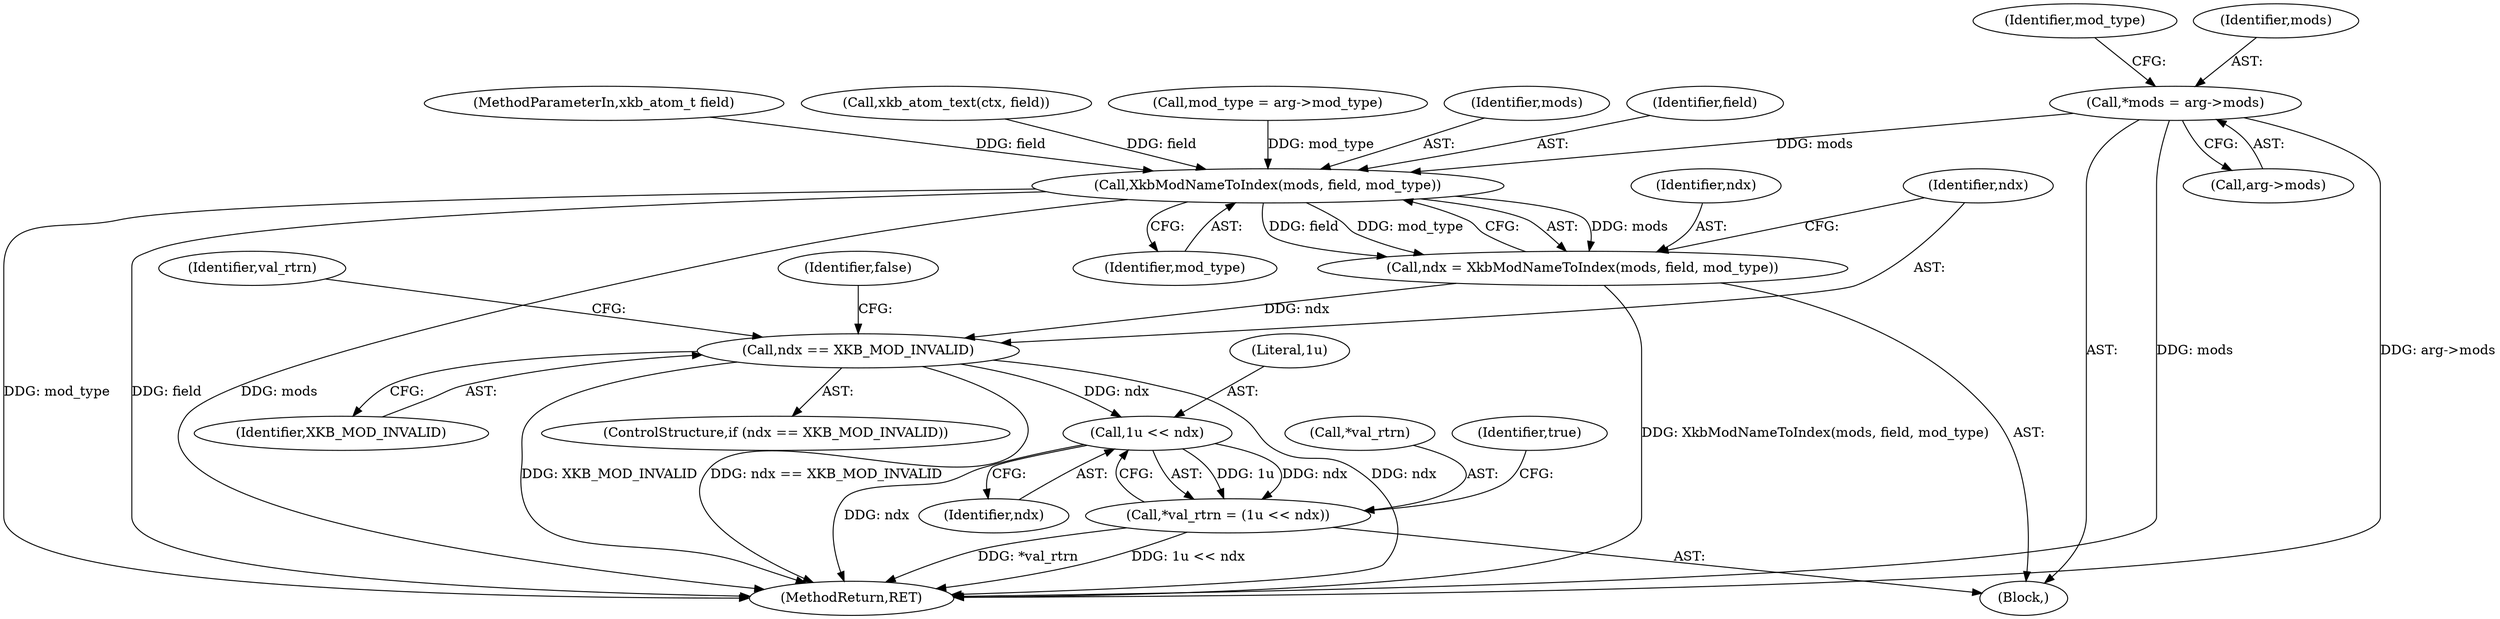 digraph "0_libxkbcommon_4e2ee9c3f6050d773f8bbe05bc0edb17f1ff8371@pointer" {
"1000114" [label="(Call,*mods = arg->mods)"];
"1000165" [label="(Call,XkbModNameToIndex(mods, field, mod_type))"];
"1000163" [label="(Call,ndx = XkbModNameToIndex(mods, field, mod_type))"];
"1000170" [label="(Call,ndx == XKB_MOD_INVALID)"];
"1000178" [label="(Call,1u << ndx)"];
"1000175" [label="(Call,*val_rtrn = (1u << ndx))"];
"1000121" [label="(Identifier,mod_type)"];
"1000179" [label="(Literal,1u)"];
"1000172" [label="(Identifier,XKB_MOD_INVALID)"];
"1000183" [label="(MethodReturn,RET)"];
"1000114" [label="(Call,*mods = arg->mods)"];
"1000178" [label="(Call,1u << ndx)"];
"1000106" [label="(Block,)"];
"1000177" [label="(Identifier,val_rtrn)"];
"1000103" [label="(MethodParameterIn,xkb_atom_t field)"];
"1000115" [label="(Identifier,mods)"];
"1000168" [label="(Identifier,mod_type)"];
"1000164" [label="(Identifier,ndx)"];
"1000180" [label="(Identifier,ndx)"];
"1000171" [label="(Identifier,ndx)"];
"1000169" [label="(ControlStructure,if (ndx == XKB_MOD_INVALID))"];
"1000116" [label="(Call,arg->mods)"];
"1000175" [label="(Call,*val_rtrn = (1u << ndx))"];
"1000176" [label="(Call,*val_rtrn)"];
"1000174" [label="(Identifier,false)"];
"1000133" [label="(Call,xkb_atom_text(ctx, field))"];
"1000120" [label="(Call,mod_type = arg->mod_type)"];
"1000163" [label="(Call,ndx = XkbModNameToIndex(mods, field, mod_type))"];
"1000182" [label="(Identifier,true)"];
"1000166" [label="(Identifier,mods)"];
"1000165" [label="(Call,XkbModNameToIndex(mods, field, mod_type))"];
"1000170" [label="(Call,ndx == XKB_MOD_INVALID)"];
"1000167" [label="(Identifier,field)"];
"1000114" -> "1000106"  [label="AST: "];
"1000114" -> "1000116"  [label="CFG: "];
"1000115" -> "1000114"  [label="AST: "];
"1000116" -> "1000114"  [label="AST: "];
"1000121" -> "1000114"  [label="CFG: "];
"1000114" -> "1000183"  [label="DDG: mods"];
"1000114" -> "1000183"  [label="DDG: arg->mods"];
"1000114" -> "1000165"  [label="DDG: mods"];
"1000165" -> "1000163"  [label="AST: "];
"1000165" -> "1000168"  [label="CFG: "];
"1000166" -> "1000165"  [label="AST: "];
"1000167" -> "1000165"  [label="AST: "];
"1000168" -> "1000165"  [label="AST: "];
"1000163" -> "1000165"  [label="CFG: "];
"1000165" -> "1000183"  [label="DDG: mods"];
"1000165" -> "1000183"  [label="DDG: mod_type"];
"1000165" -> "1000183"  [label="DDG: field"];
"1000165" -> "1000163"  [label="DDG: mods"];
"1000165" -> "1000163"  [label="DDG: field"];
"1000165" -> "1000163"  [label="DDG: mod_type"];
"1000133" -> "1000165"  [label="DDG: field"];
"1000103" -> "1000165"  [label="DDG: field"];
"1000120" -> "1000165"  [label="DDG: mod_type"];
"1000163" -> "1000106"  [label="AST: "];
"1000164" -> "1000163"  [label="AST: "];
"1000171" -> "1000163"  [label="CFG: "];
"1000163" -> "1000183"  [label="DDG: XkbModNameToIndex(mods, field, mod_type)"];
"1000163" -> "1000170"  [label="DDG: ndx"];
"1000170" -> "1000169"  [label="AST: "];
"1000170" -> "1000172"  [label="CFG: "];
"1000171" -> "1000170"  [label="AST: "];
"1000172" -> "1000170"  [label="AST: "];
"1000174" -> "1000170"  [label="CFG: "];
"1000177" -> "1000170"  [label="CFG: "];
"1000170" -> "1000183"  [label="DDG: ndx == XKB_MOD_INVALID"];
"1000170" -> "1000183"  [label="DDG: XKB_MOD_INVALID"];
"1000170" -> "1000183"  [label="DDG: ndx"];
"1000170" -> "1000178"  [label="DDG: ndx"];
"1000178" -> "1000175"  [label="AST: "];
"1000178" -> "1000180"  [label="CFG: "];
"1000179" -> "1000178"  [label="AST: "];
"1000180" -> "1000178"  [label="AST: "];
"1000175" -> "1000178"  [label="CFG: "];
"1000178" -> "1000183"  [label="DDG: ndx"];
"1000178" -> "1000175"  [label="DDG: 1u"];
"1000178" -> "1000175"  [label="DDG: ndx"];
"1000175" -> "1000106"  [label="AST: "];
"1000176" -> "1000175"  [label="AST: "];
"1000182" -> "1000175"  [label="CFG: "];
"1000175" -> "1000183"  [label="DDG: 1u << ndx"];
"1000175" -> "1000183"  [label="DDG: *val_rtrn"];
}
